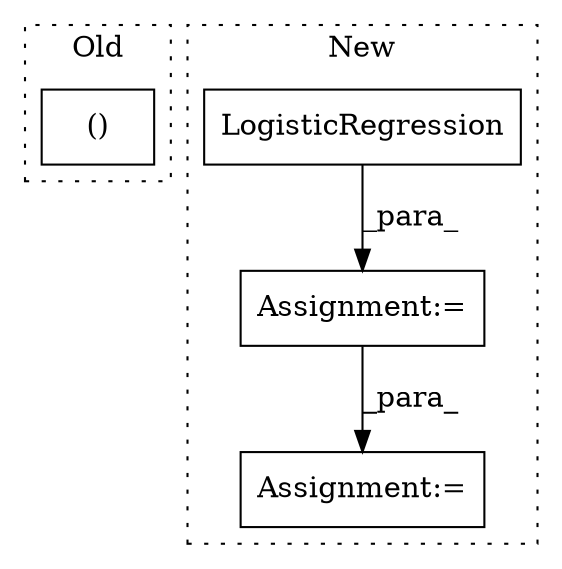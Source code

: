 digraph G {
subgraph cluster0 {
1 [label="()" a="106" s="1620" l="23" shape="box"];
label = "Old";
style="dotted";
}
subgraph cluster1 {
2 [label="LogisticRegression" a="32" s="657,774" l="19,1" shape="box"];
3 [label="Assignment:=" a="7" s="785" l="1" shape="box"];
4 [label="Assignment:=" a="7" s="643" l="1" shape="box"];
label = "New";
style="dotted";
}
2 -> 4 [label="_para_"];
4 -> 3 [label="_para_"];
}